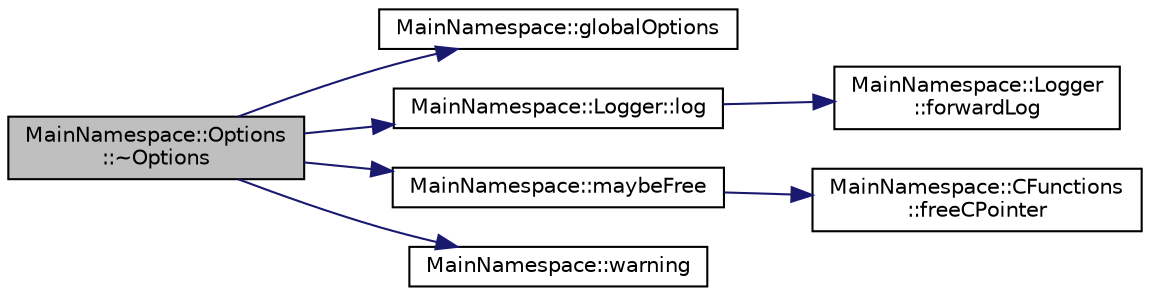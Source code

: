 digraph "MainNamespace::Options::~Options"
{
 // INTERACTIVE_SVG=YES
 // LATEX_PDF_SIZE
  edge [fontname="Helvetica",fontsize="10",labelfontname="Helvetica",labelfontsize="10"];
  node [fontname="Helvetica",fontsize="10",shape=record];
  rankdir="LR";
  Node1 [label="MainNamespace::Options\l::~Options",height=0.2,width=0.4,color="black", fillcolor="grey75", style="filled", fontcolor="black",tooltip=" "];
  Node1 -> Node2 [color="midnightblue",fontsize="10",style="solid",fontname="Helvetica"];
  Node2 [label="MainNamespace::globalOptions",height=0.2,width=0.4,color="black", fillcolor="white", style="filled",URL="$namespace_main_namespace.html#a6fd76e14adc7d23a9822334cb389b369",tooltip=" "];
  Node1 -> Node3 [color="midnightblue",fontsize="10",style="solid",fontname="Helvetica"];
  Node3 [label="MainNamespace::Logger::log",height=0.2,width=0.4,color="black", fillcolor="white", style="filled",URL="$namespace_main_namespace_1_1_logger.html#afbb4cc2d8b498e71fcb228f0da8309a1",tooltip=" "];
  Node3 -> Node4 [color="midnightblue",fontsize="10",style="solid",fontname="Helvetica"];
  Node4 [label="MainNamespace::Logger\l::forwardLog",height=0.2,width=0.4,color="black", fillcolor="white", style="filled",URL="$namespace_main_namespace_1_1_logger.html#af052b0198f333fca77f0837a511ec7f7",tooltip=" "];
  Node1 -> Node5 [color="midnightblue",fontsize="10",style="solid",fontname="Helvetica"];
  Node5 [label="MainNamespace::maybeFree",height=0.2,width=0.4,color="black", fillcolor="white", style="filled",URL="$namespace_main_namespace.html#a066656219cf67ef84d18b17a7daae845",tooltip=" "];
  Node5 -> Node6 [color="midnightblue",fontsize="10",style="solid",fontname="Helvetica"];
  Node6 [label="MainNamespace::CFunctions\l::freeCPointer",height=0.2,width=0.4,color="black", fillcolor="white", style="filled",URL="$namespace_main_namespace_1_1_c_functions.html#a4c174a200de18d1f8aa4f313eef7513a",tooltip=" "];
  Node1 -> Node7 [color="midnightblue",fontsize="10",style="solid",fontname="Helvetica"];
  Node7 [label="MainNamespace::warning",height=0.2,width=0.4,color="black", fillcolor="white", style="filled",URL="$namespace_main_namespace.html#a963bb0fc1186abae512b8fde5e8a078c",tooltip="Distribution warning (about h2lib and gmsh)."];
}
